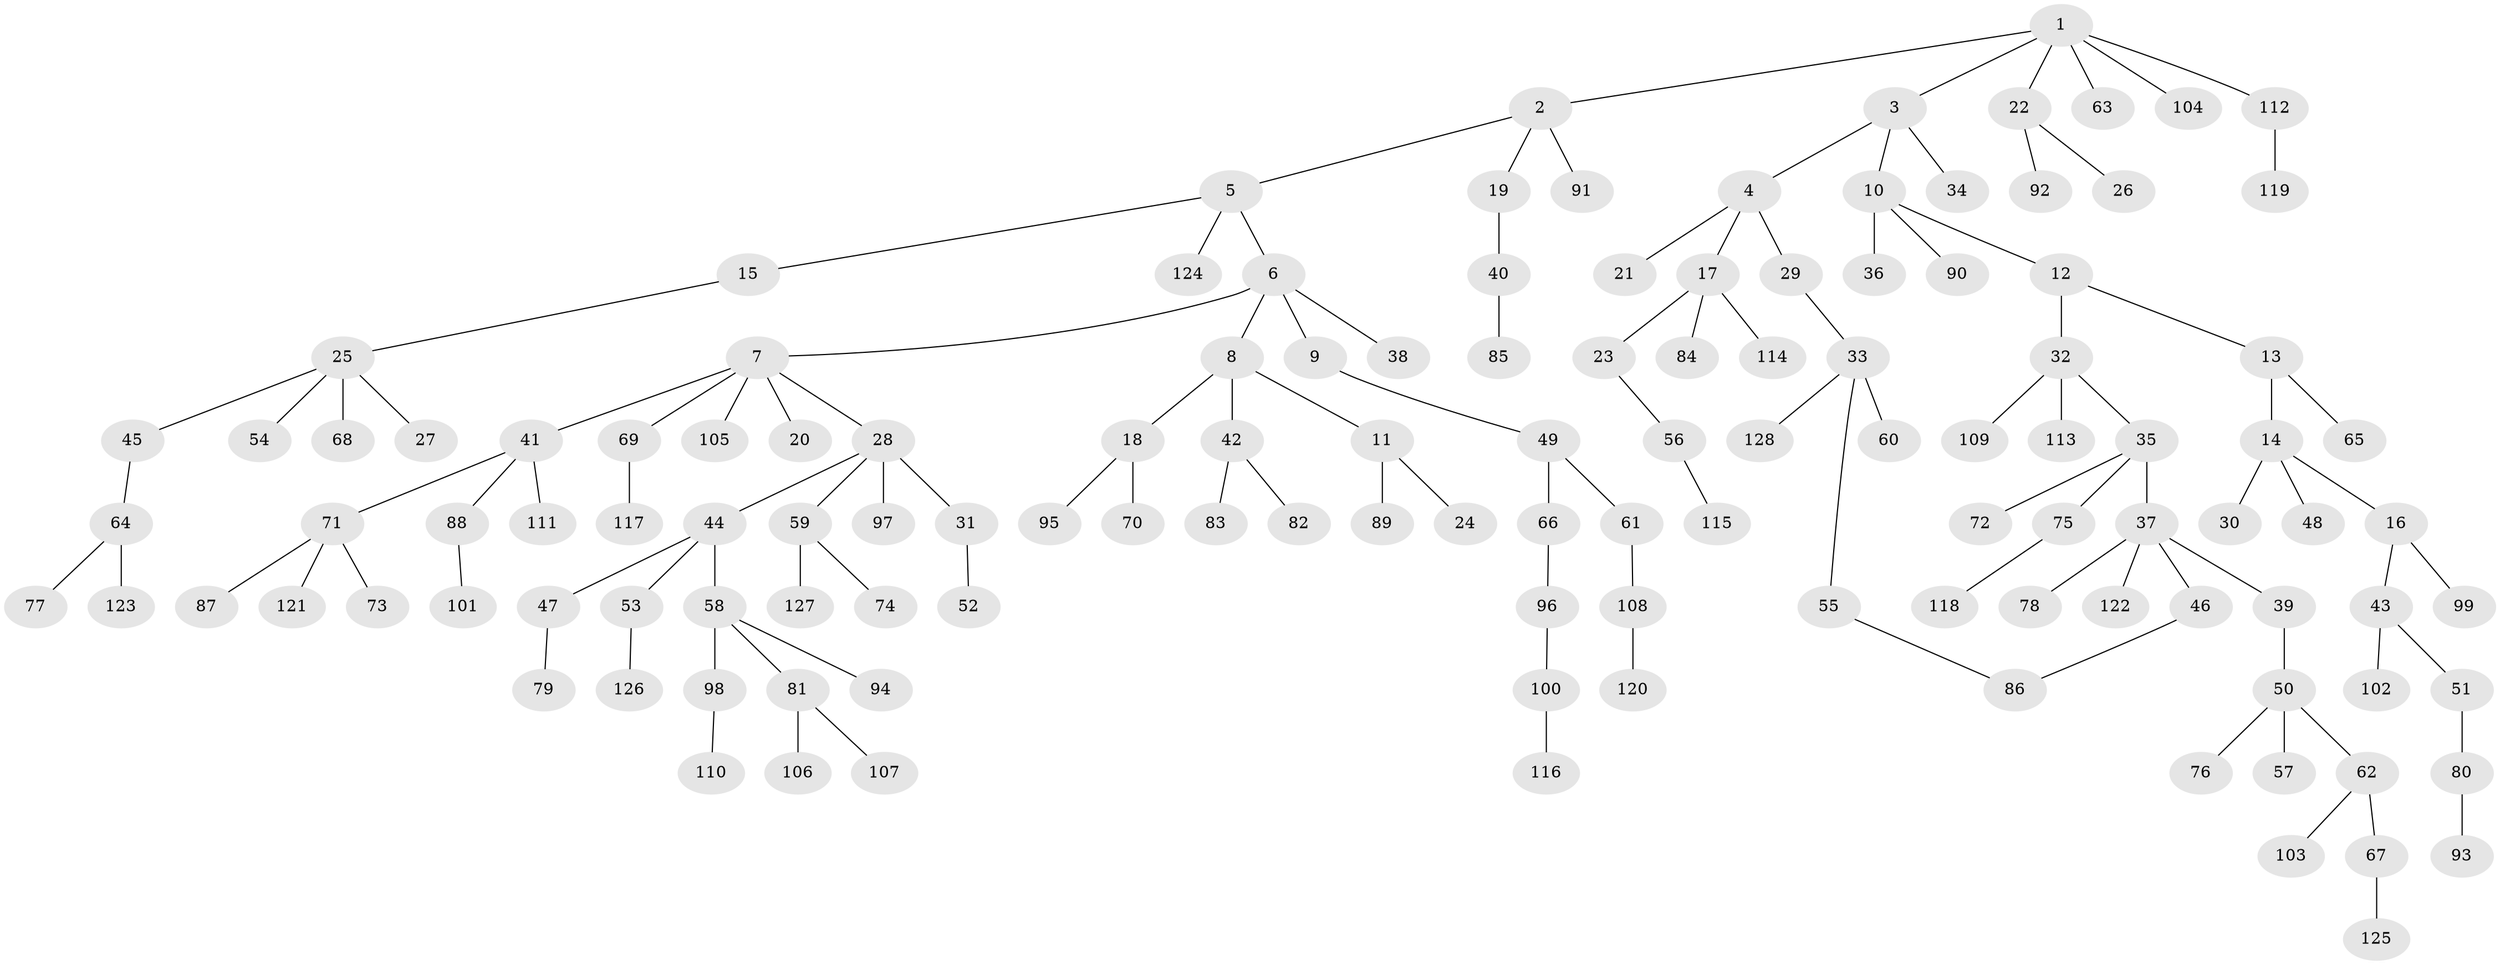 // coarse degree distribution, {5: 0.03488372093023256, 3: 0.09302325581395349, 6: 0.03488372093023256, 4: 0.09302325581395349, 2: 0.22093023255813954, 1: 0.5232558139534884}
// Generated by graph-tools (version 1.1) at 2025/41/03/06/25 10:41:29]
// undirected, 128 vertices, 128 edges
graph export_dot {
graph [start="1"]
  node [color=gray90,style=filled];
  1;
  2;
  3;
  4;
  5;
  6;
  7;
  8;
  9;
  10;
  11;
  12;
  13;
  14;
  15;
  16;
  17;
  18;
  19;
  20;
  21;
  22;
  23;
  24;
  25;
  26;
  27;
  28;
  29;
  30;
  31;
  32;
  33;
  34;
  35;
  36;
  37;
  38;
  39;
  40;
  41;
  42;
  43;
  44;
  45;
  46;
  47;
  48;
  49;
  50;
  51;
  52;
  53;
  54;
  55;
  56;
  57;
  58;
  59;
  60;
  61;
  62;
  63;
  64;
  65;
  66;
  67;
  68;
  69;
  70;
  71;
  72;
  73;
  74;
  75;
  76;
  77;
  78;
  79;
  80;
  81;
  82;
  83;
  84;
  85;
  86;
  87;
  88;
  89;
  90;
  91;
  92;
  93;
  94;
  95;
  96;
  97;
  98;
  99;
  100;
  101;
  102;
  103;
  104;
  105;
  106;
  107;
  108;
  109;
  110;
  111;
  112;
  113;
  114;
  115;
  116;
  117;
  118;
  119;
  120;
  121;
  122;
  123;
  124;
  125;
  126;
  127;
  128;
  1 -- 2;
  1 -- 3;
  1 -- 22;
  1 -- 63;
  1 -- 104;
  1 -- 112;
  2 -- 5;
  2 -- 19;
  2 -- 91;
  3 -- 4;
  3 -- 10;
  3 -- 34;
  4 -- 17;
  4 -- 21;
  4 -- 29;
  5 -- 6;
  5 -- 15;
  5 -- 124;
  6 -- 7;
  6 -- 8;
  6 -- 9;
  6 -- 38;
  7 -- 20;
  7 -- 28;
  7 -- 41;
  7 -- 69;
  7 -- 105;
  8 -- 11;
  8 -- 18;
  8 -- 42;
  9 -- 49;
  10 -- 12;
  10 -- 36;
  10 -- 90;
  11 -- 24;
  11 -- 89;
  12 -- 13;
  12 -- 32;
  13 -- 14;
  13 -- 65;
  14 -- 16;
  14 -- 30;
  14 -- 48;
  15 -- 25;
  16 -- 43;
  16 -- 99;
  17 -- 23;
  17 -- 84;
  17 -- 114;
  18 -- 70;
  18 -- 95;
  19 -- 40;
  22 -- 26;
  22 -- 92;
  23 -- 56;
  25 -- 27;
  25 -- 45;
  25 -- 54;
  25 -- 68;
  28 -- 31;
  28 -- 44;
  28 -- 59;
  28 -- 97;
  29 -- 33;
  31 -- 52;
  32 -- 35;
  32 -- 109;
  32 -- 113;
  33 -- 55;
  33 -- 60;
  33 -- 128;
  35 -- 37;
  35 -- 72;
  35 -- 75;
  37 -- 39;
  37 -- 46;
  37 -- 78;
  37 -- 122;
  39 -- 50;
  40 -- 85;
  41 -- 71;
  41 -- 88;
  41 -- 111;
  42 -- 82;
  42 -- 83;
  43 -- 51;
  43 -- 102;
  44 -- 47;
  44 -- 53;
  44 -- 58;
  45 -- 64;
  46 -- 86;
  47 -- 79;
  49 -- 61;
  49 -- 66;
  50 -- 57;
  50 -- 62;
  50 -- 76;
  51 -- 80;
  53 -- 126;
  55 -- 86;
  56 -- 115;
  58 -- 81;
  58 -- 94;
  58 -- 98;
  59 -- 74;
  59 -- 127;
  61 -- 108;
  62 -- 67;
  62 -- 103;
  64 -- 77;
  64 -- 123;
  66 -- 96;
  67 -- 125;
  69 -- 117;
  71 -- 73;
  71 -- 87;
  71 -- 121;
  75 -- 118;
  80 -- 93;
  81 -- 106;
  81 -- 107;
  88 -- 101;
  96 -- 100;
  98 -- 110;
  100 -- 116;
  108 -- 120;
  112 -- 119;
}
